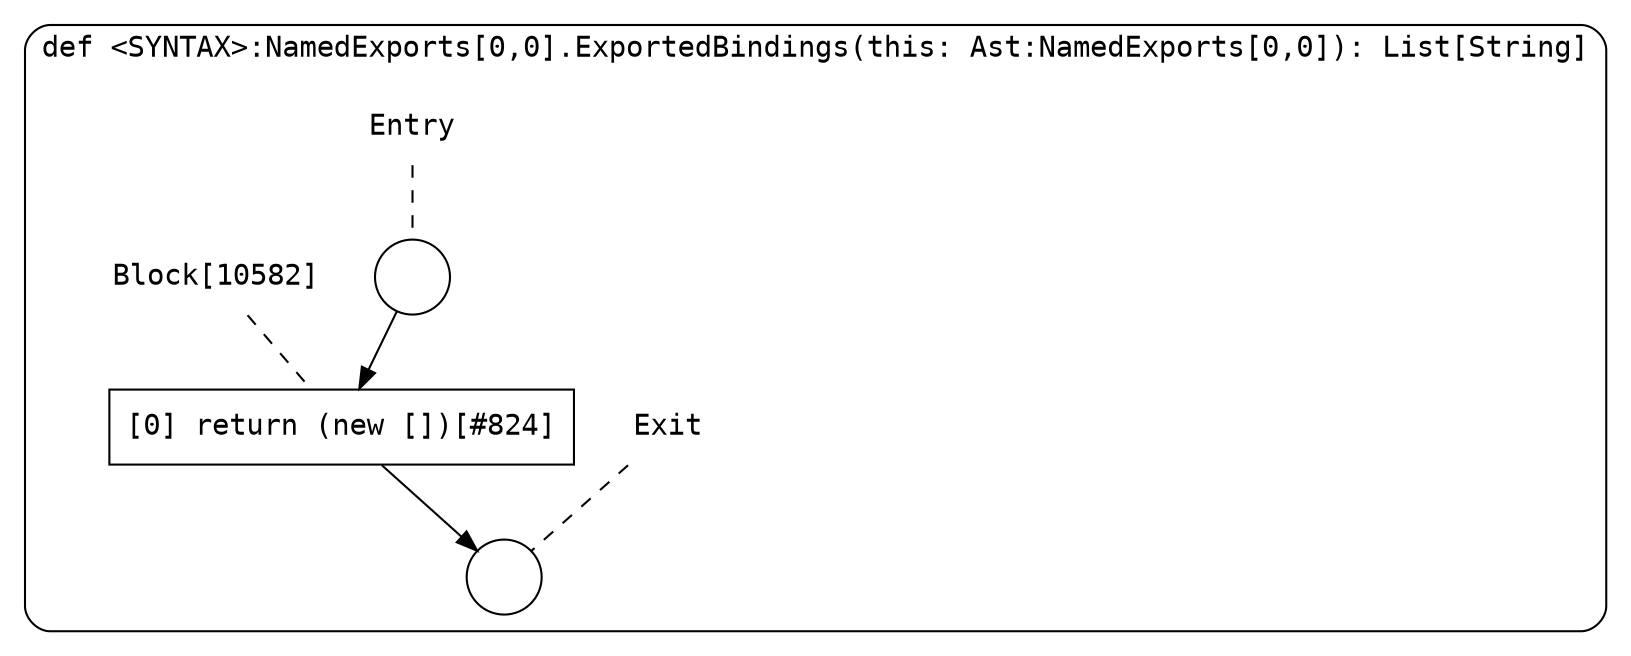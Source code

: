 digraph {
  graph [fontname = "Consolas"]
  node [fontname = "Consolas"]
  edge [fontname = "Consolas"]
  subgraph cluster1932 {
    label = "def <SYNTAX>:NamedExports[0,0].ExportedBindings(this: Ast:NamedExports[0,0]): List[String]"
    style = rounded
    cluster1932_entry_name [shape=none, label=<<font color="black">Entry</font>>]
    cluster1932_entry_name -> cluster1932_entry [arrowhead=none, color="black", style=dashed]
    cluster1932_entry [shape=circle label=" " color="black" fillcolor="white" style=filled]
    cluster1932_entry -> node10582 [color="black"]
    cluster1932_exit_name [shape=none, label=<<font color="black">Exit</font>>]
    cluster1932_exit_name -> cluster1932_exit [arrowhead=none, color="black", style=dashed]
    cluster1932_exit [shape=circle label=" " color="black" fillcolor="white" style=filled]
    node10582_name [shape=none, label=<<font color="black">Block[10582]</font>>]
    node10582_name -> node10582 [arrowhead=none, color="black", style=dashed]
    node10582 [shape=box, label=<<font color="black">[0] return (new [])[#824]<BR ALIGN="LEFT"/></font>> color="black" fillcolor="white", style=filled]
    node10582 -> cluster1932_exit [color="black"]
  }
}